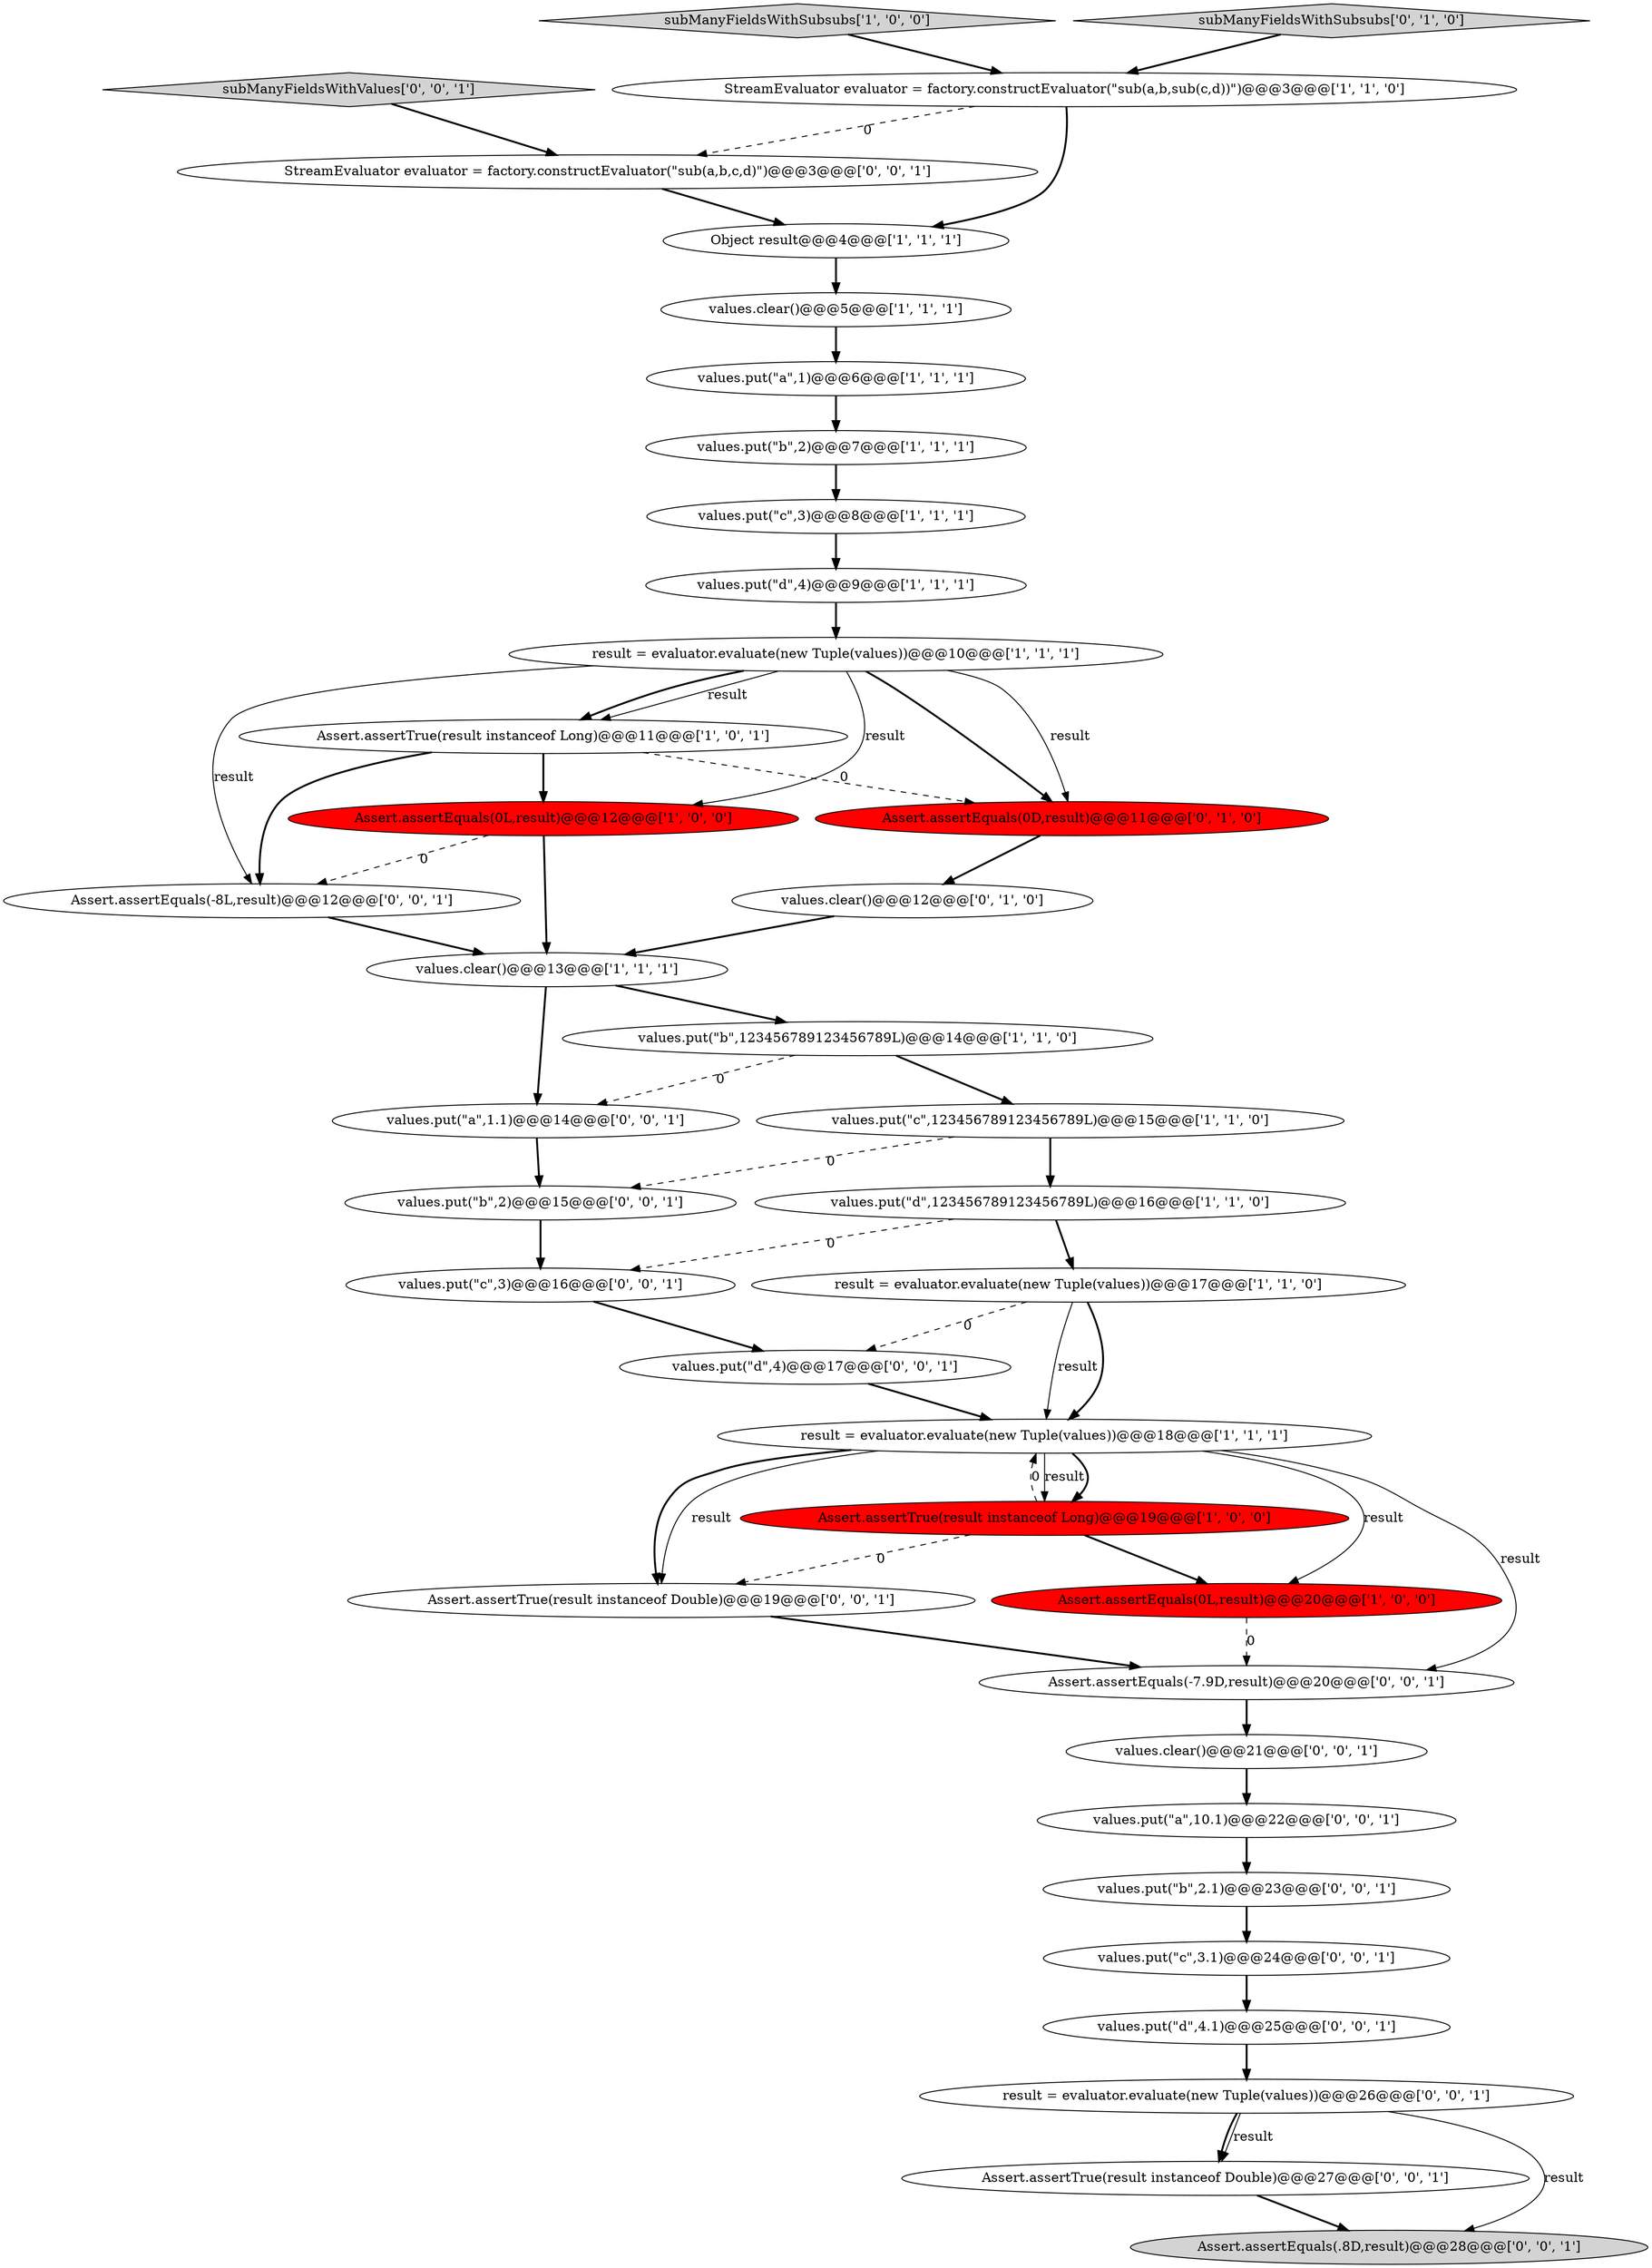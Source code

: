 digraph {
23 [style = filled, label = "subManyFieldsWithValues['0', '0', '1']", fillcolor = lightgray, shape = diamond image = "AAA0AAABBB3BBB"];
3 [style = filled, label = "values.put(\"c\",3)@@@8@@@['1', '1', '1']", fillcolor = white, shape = ellipse image = "AAA0AAABBB1BBB"];
37 [style = filled, label = "Assert.assertTrue(result instanceof Double)@@@19@@@['0', '0', '1']", fillcolor = white, shape = ellipse image = "AAA0AAABBB3BBB"];
6 [style = filled, label = "Assert.assertTrue(result instanceof Long)@@@19@@@['1', '0', '0']", fillcolor = red, shape = ellipse image = "AAA1AAABBB1BBB"];
32 [style = filled, label = "Assert.assertTrue(result instanceof Double)@@@27@@@['0', '0', '1']", fillcolor = white, shape = ellipse image = "AAA0AAABBB3BBB"];
31 [style = filled, label = "values.put(\"a\",10.1)@@@22@@@['0', '0', '1']", fillcolor = white, shape = ellipse image = "AAA0AAABBB3BBB"];
36 [style = filled, label = "values.put(\"a\",1.1)@@@14@@@['0', '0', '1']", fillcolor = white, shape = ellipse image = "AAA0AAABBB3BBB"];
38 [style = filled, label = "values.put(\"d\",4)@@@17@@@['0', '0', '1']", fillcolor = white, shape = ellipse image = "AAA0AAABBB3BBB"];
10 [style = filled, label = "values.clear()@@@13@@@['1', '1', '1']", fillcolor = white, shape = ellipse image = "AAA0AAABBB1BBB"];
27 [style = filled, label = "result = evaluator.evaluate(new Tuple(values))@@@26@@@['0', '0', '1']", fillcolor = white, shape = ellipse image = "AAA0AAABBB3BBB"];
34 [style = filled, label = "StreamEvaluator evaluator = factory.constructEvaluator(\"sub(a,b,c,d)\")@@@3@@@['0', '0', '1']", fillcolor = white, shape = ellipse image = "AAA0AAABBB3BBB"];
4 [style = filled, label = "Assert.assertEquals(0L,result)@@@12@@@['1', '0', '0']", fillcolor = red, shape = ellipse image = "AAA1AAABBB1BBB"];
30 [style = filled, label = "values.clear()@@@21@@@['0', '0', '1']", fillcolor = white, shape = ellipse image = "AAA0AAABBB3BBB"];
1 [style = filled, label = "values.put(\"d\",4)@@@9@@@['1', '1', '1']", fillcolor = white, shape = ellipse image = "AAA0AAABBB1BBB"];
5 [style = filled, label = "result = evaluator.evaluate(new Tuple(values))@@@17@@@['1', '1', '0']", fillcolor = white, shape = ellipse image = "AAA0AAABBB1BBB"];
18 [style = filled, label = "subManyFieldsWithSubsubs['1', '0', '0']", fillcolor = lightgray, shape = diamond image = "AAA0AAABBB1BBB"];
35 [style = filled, label = "Assert.assertEquals(-8L,result)@@@12@@@['0', '0', '1']", fillcolor = white, shape = ellipse image = "AAA0AAABBB3BBB"];
9 [style = filled, label = "values.put(\"b\",2)@@@7@@@['1', '1', '1']", fillcolor = white, shape = ellipse image = "AAA0AAABBB1BBB"];
17 [style = filled, label = "result = evaluator.evaluate(new Tuple(values))@@@10@@@['1', '1', '1']", fillcolor = white, shape = ellipse image = "AAA0AAABBB1BBB"];
29 [style = filled, label = "values.put(\"b\",2.1)@@@23@@@['0', '0', '1']", fillcolor = white, shape = ellipse image = "AAA0AAABBB3BBB"];
20 [style = filled, label = "Assert.assertEquals(0D,result)@@@11@@@['0', '1', '0']", fillcolor = red, shape = ellipse image = "AAA1AAABBB2BBB"];
19 [style = filled, label = "subManyFieldsWithSubsubs['0', '1', '0']", fillcolor = lightgray, shape = diamond image = "AAA0AAABBB2BBB"];
33 [style = filled, label = "Assert.assertEquals(-7.9D,result)@@@20@@@['0', '0', '1']", fillcolor = white, shape = ellipse image = "AAA0AAABBB3BBB"];
21 [style = filled, label = "values.clear()@@@12@@@['0', '1', '0']", fillcolor = white, shape = ellipse image = "AAA0AAABBB2BBB"];
2 [style = filled, label = "result = evaluator.evaluate(new Tuple(values))@@@18@@@['1', '1', '1']", fillcolor = white, shape = ellipse image = "AAA0AAABBB1BBB"];
25 [style = filled, label = "values.put(\"c\",3)@@@16@@@['0', '0', '1']", fillcolor = white, shape = ellipse image = "AAA0AAABBB3BBB"];
0 [style = filled, label = "values.clear()@@@5@@@['1', '1', '1']", fillcolor = white, shape = ellipse image = "AAA0AAABBB1BBB"];
24 [style = filled, label = "values.put(\"d\",4.1)@@@25@@@['0', '0', '1']", fillcolor = white, shape = ellipse image = "AAA0AAABBB3BBB"];
11 [style = filled, label = "Assert.assertTrue(result instanceof Long)@@@11@@@['1', '0', '1']", fillcolor = white, shape = ellipse image = "AAA0AAABBB1BBB"];
7 [style = filled, label = "values.put(\"b\",123456789123456789L)@@@14@@@['1', '1', '0']", fillcolor = white, shape = ellipse image = "AAA0AAABBB1BBB"];
13 [style = filled, label = "values.put(\"d\",123456789123456789L)@@@16@@@['1', '1', '0']", fillcolor = white, shape = ellipse image = "AAA0AAABBB1BBB"];
28 [style = filled, label = "Assert.assertEquals(.8D,result)@@@28@@@['0', '0', '1']", fillcolor = lightgray, shape = ellipse image = "AAA0AAABBB3BBB"];
8 [style = filled, label = "Assert.assertEquals(0L,result)@@@20@@@['1', '0', '0']", fillcolor = red, shape = ellipse image = "AAA1AAABBB1BBB"];
12 [style = filled, label = "values.put(\"c\",123456789123456789L)@@@15@@@['1', '1', '0']", fillcolor = white, shape = ellipse image = "AAA0AAABBB1BBB"];
16 [style = filled, label = "StreamEvaluator evaluator = factory.constructEvaluator(\"sub(a,b,sub(c,d))\")@@@3@@@['1', '1', '0']", fillcolor = white, shape = ellipse image = "AAA0AAABBB1BBB"];
15 [style = filled, label = "values.put(\"a\",1)@@@6@@@['1', '1', '1']", fillcolor = white, shape = ellipse image = "AAA0AAABBB1BBB"];
14 [style = filled, label = "Object result@@@4@@@['1', '1', '1']", fillcolor = white, shape = ellipse image = "AAA0AAABBB1BBB"];
26 [style = filled, label = "values.put(\"b\",2)@@@15@@@['0', '0', '1']", fillcolor = white, shape = ellipse image = "AAA0AAABBB3BBB"];
22 [style = filled, label = "values.put(\"c\",3.1)@@@24@@@['0', '0', '1']", fillcolor = white, shape = ellipse image = "AAA0AAABBB3BBB"];
4->10 [style = bold, label=""];
2->6 [style = solid, label="result"];
21->10 [style = bold, label=""];
27->32 [style = bold, label=""];
11->20 [style = dashed, label="0"];
3->1 [style = bold, label=""];
6->2 [style = dashed, label="0"];
7->12 [style = bold, label=""];
2->6 [style = bold, label=""];
8->33 [style = dashed, label="0"];
5->2 [style = solid, label="result"];
2->8 [style = solid, label="result"];
26->25 [style = bold, label=""];
11->4 [style = bold, label=""];
31->29 [style = bold, label=""];
36->26 [style = bold, label=""];
13->25 [style = dashed, label="0"];
6->37 [style = dashed, label="0"];
10->7 [style = bold, label=""];
0->15 [style = bold, label=""];
11->35 [style = bold, label=""];
10->36 [style = bold, label=""];
1->17 [style = bold, label=""];
19->16 [style = bold, label=""];
38->2 [style = bold, label=""];
20->21 [style = bold, label=""];
12->26 [style = dashed, label="0"];
2->37 [style = solid, label="result"];
16->34 [style = dashed, label="0"];
12->13 [style = bold, label=""];
5->2 [style = bold, label=""];
14->0 [style = bold, label=""];
17->20 [style = solid, label="result"];
27->28 [style = solid, label="result"];
15->9 [style = bold, label=""];
30->31 [style = bold, label=""];
6->8 [style = bold, label=""];
27->32 [style = solid, label="result"];
13->5 [style = bold, label=""];
33->30 [style = bold, label=""];
23->34 [style = bold, label=""];
9->3 [style = bold, label=""];
16->14 [style = bold, label=""];
17->4 [style = solid, label="result"];
2->33 [style = solid, label="result"];
5->38 [style = dashed, label="0"];
35->10 [style = bold, label=""];
34->14 [style = bold, label=""];
17->11 [style = solid, label="result"];
29->22 [style = bold, label=""];
22->24 [style = bold, label=""];
2->37 [style = bold, label=""];
25->38 [style = bold, label=""];
37->33 [style = bold, label=""];
17->35 [style = solid, label="result"];
32->28 [style = bold, label=""];
24->27 [style = bold, label=""];
7->36 [style = dashed, label="0"];
4->35 [style = dashed, label="0"];
17->20 [style = bold, label=""];
17->11 [style = bold, label=""];
18->16 [style = bold, label=""];
}
